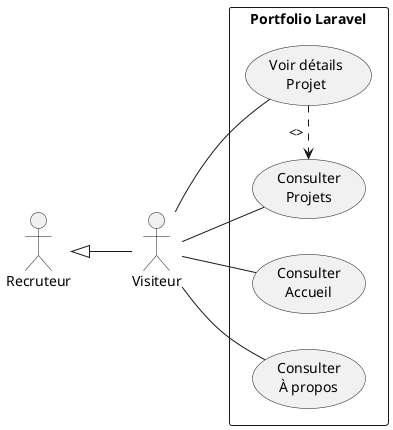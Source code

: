 @startuml
left to right direction
skinparam packageStyle rectangle

actor "Visiteur" as Visitor
actor "Recruteur" as Recruiter
Recruiter <|-- Visitor

rectangle "Portfolio Laravel" {
  usecase "Consulter\nAccueil" as UC_Home
  usecase "Consulter\nÀ propos" as UC_About
  usecase "Consulter\nProjets" as UC_Projects
  usecase "Voir détails\nProjet" as UC_ProjectDetails
}

Visitor -- UC_Home
Visitor -- UC_About
Visitor -- UC_Projects
Visitor -- UC_ProjectDetails

' Optionnel : relations de dépendance/extension
UC_ProjectDetails .> UC_Projects : <>
@enduml 